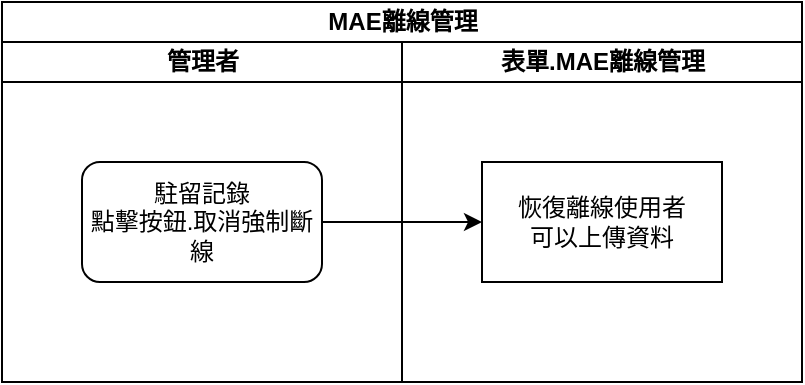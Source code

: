 <mxfile version="13.6.2" type="device"><diagram id="I4QkY3C88Szb_Yi4uDHQ" name="第1頁"><mxGraphModel dx="1094" dy="634" grid="1" gridSize="10" guides="1" tooltips="1" connect="1" arrows="1" fold="1" page="1" pageScale="1" pageWidth="827" pageHeight="1169" math="0" shadow="0"><root><mxCell id="0"/><mxCell id="1" parent="0"/><mxCell id="bksOtpz_Bt-lh9V_C3me-1" value="MAE離線管理" style="swimlane;html=1;childLayout=stackLayout;resizeParent=1;resizeParentMax=0;startSize=20;" parent="1" vertex="1"><mxGeometry x="200" y="120" width="400" height="190" as="geometry"/></mxCell><mxCell id="bksOtpz_Bt-lh9V_C3me-2" value="管理者" style="swimlane;html=1;startSize=20;" parent="bksOtpz_Bt-lh9V_C3me-1" vertex="1"><mxGeometry y="20" width="200" height="170" as="geometry"/></mxCell><mxCell id="bksOtpz_Bt-lh9V_C3me-6" value="駐留記錄&lt;br&gt;點擊按鈕.取消強制斷線" style="rounded=1;whiteSpace=wrap;html=1;" parent="bksOtpz_Bt-lh9V_C3me-2" vertex="1"><mxGeometry x="40" y="60" width="120" height="60" as="geometry"/></mxCell><mxCell id="bksOtpz_Bt-lh9V_C3me-3" value="表單.MAE離線管理" style="swimlane;html=1;startSize=20;" parent="bksOtpz_Bt-lh9V_C3me-1" vertex="1"><mxGeometry x="200" y="20" width="200" height="170" as="geometry"/></mxCell><mxCell id="bksOtpz_Bt-lh9V_C3me-7" value="恢復離線使用者&lt;br&gt;可以上傳資料" style="rounded=0;whiteSpace=wrap;html=1;" parent="bksOtpz_Bt-lh9V_C3me-3" vertex="1"><mxGeometry x="40" y="60" width="120" height="60" as="geometry"/></mxCell><mxCell id="bksOtpz_Bt-lh9V_C3me-9" style="edgeStyle=orthogonalEdgeStyle;rounded=0;orthogonalLoop=1;jettySize=auto;html=1;exitX=1;exitY=0.5;exitDx=0;exitDy=0;entryX=0;entryY=0.5;entryDx=0;entryDy=0;" parent="bksOtpz_Bt-lh9V_C3me-1" source="bksOtpz_Bt-lh9V_C3me-6" target="bksOtpz_Bt-lh9V_C3me-7" edge="1"><mxGeometry relative="1" as="geometry"/></mxCell></root></mxGraphModel></diagram></mxfile>